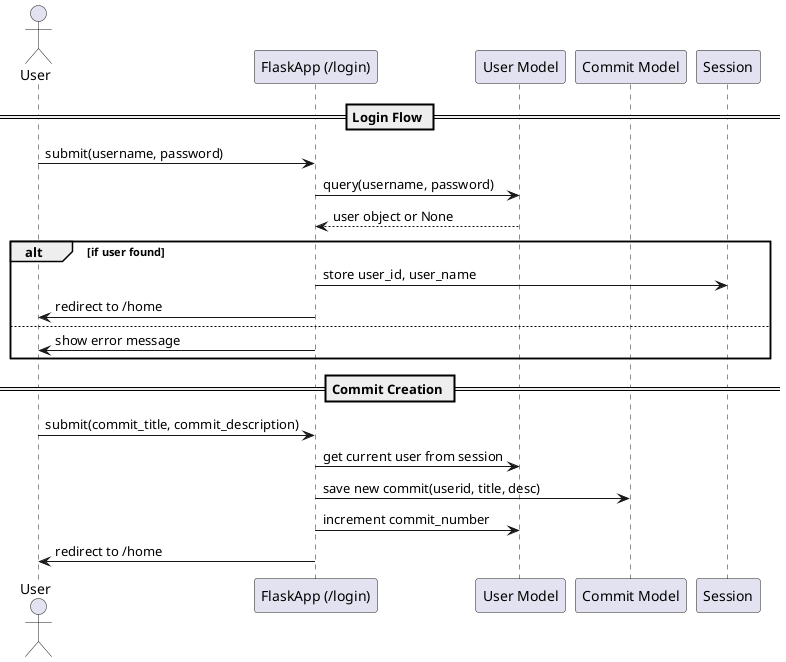 @startuml

actor User

participant "FlaskApp (/login)" as LoginController
participant "User Model" as UserModel
participant "Commit Model" as CommitModel
participant "Session"

== Login Flow ==
User -> LoginController : submit(username, password)
LoginController -> UserModel : query(username, password)
UserModel --> LoginController : user object or None
alt if user found
    LoginController -> Session : store user_id, user_name
    LoginController -> User : redirect to /home
else
    LoginController -> User : show error message
end

== Commit Creation ==
User -> LoginController : submit(commit_title, commit_description)
LoginController -> UserModel : get current user from session
LoginController -> CommitModel : save new commit(userid, title, desc)
LoginController -> UserModel : increment commit_number
LoginController -> User : redirect to /home

@enduml
